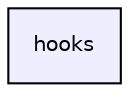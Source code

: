 digraph "hooks" {
  compound=true
  node [ fontsize="10", fontname="Helvetica"];
  edge [ labelfontsize="10", labelfontname="Helvetica"];
  dir_bc84f3ad24f8f08e55499b2b58a37951 [shape=box, label="hooks", style="filled", fillcolor="#eeeeff", pencolor="black", URL="dir_bc84f3ad24f8f08e55499b2b58a37951.html"];
}
